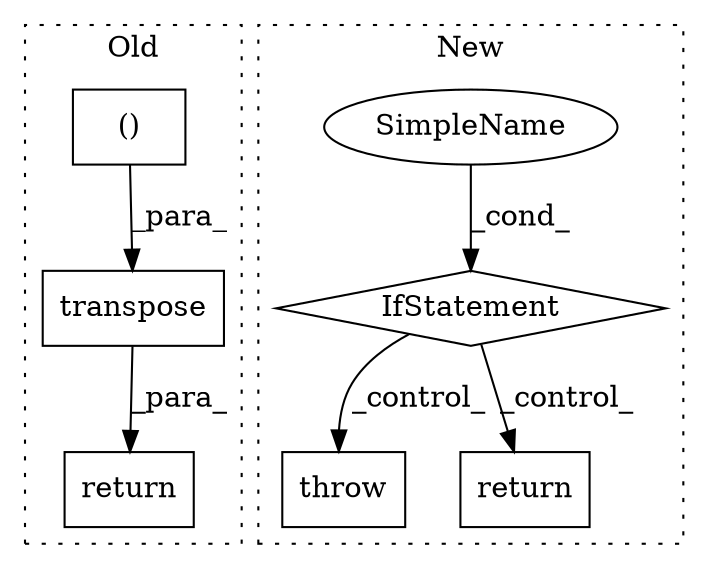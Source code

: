 digraph G {
subgraph cluster0 {
1 [label="transpose" a="32" s="508,554" l="17,2" shape="box"];
6 [label="()" a="106" s="525" l="29" shape="box"];
7 [label="return" a="41" s="497" l="7" shape="box"];
label = "Old";
style="dotted";
}
subgraph cluster1 {
2 [label="throw" a="53" s="2033" l="6" shape="box"];
3 [label="IfStatement" a="25" s="1444,1493" l="4,2" shape="diamond"];
4 [label="SimpleName" a="42" s="" l="" shape="ellipse"];
5 [label="return" a="41" s="1846" l="7" shape="box"];
label = "New";
style="dotted";
}
1 -> 7 [label="_para_"];
3 -> 2 [label="_control_"];
3 -> 5 [label="_control_"];
4 -> 3 [label="_cond_"];
6 -> 1 [label="_para_"];
}